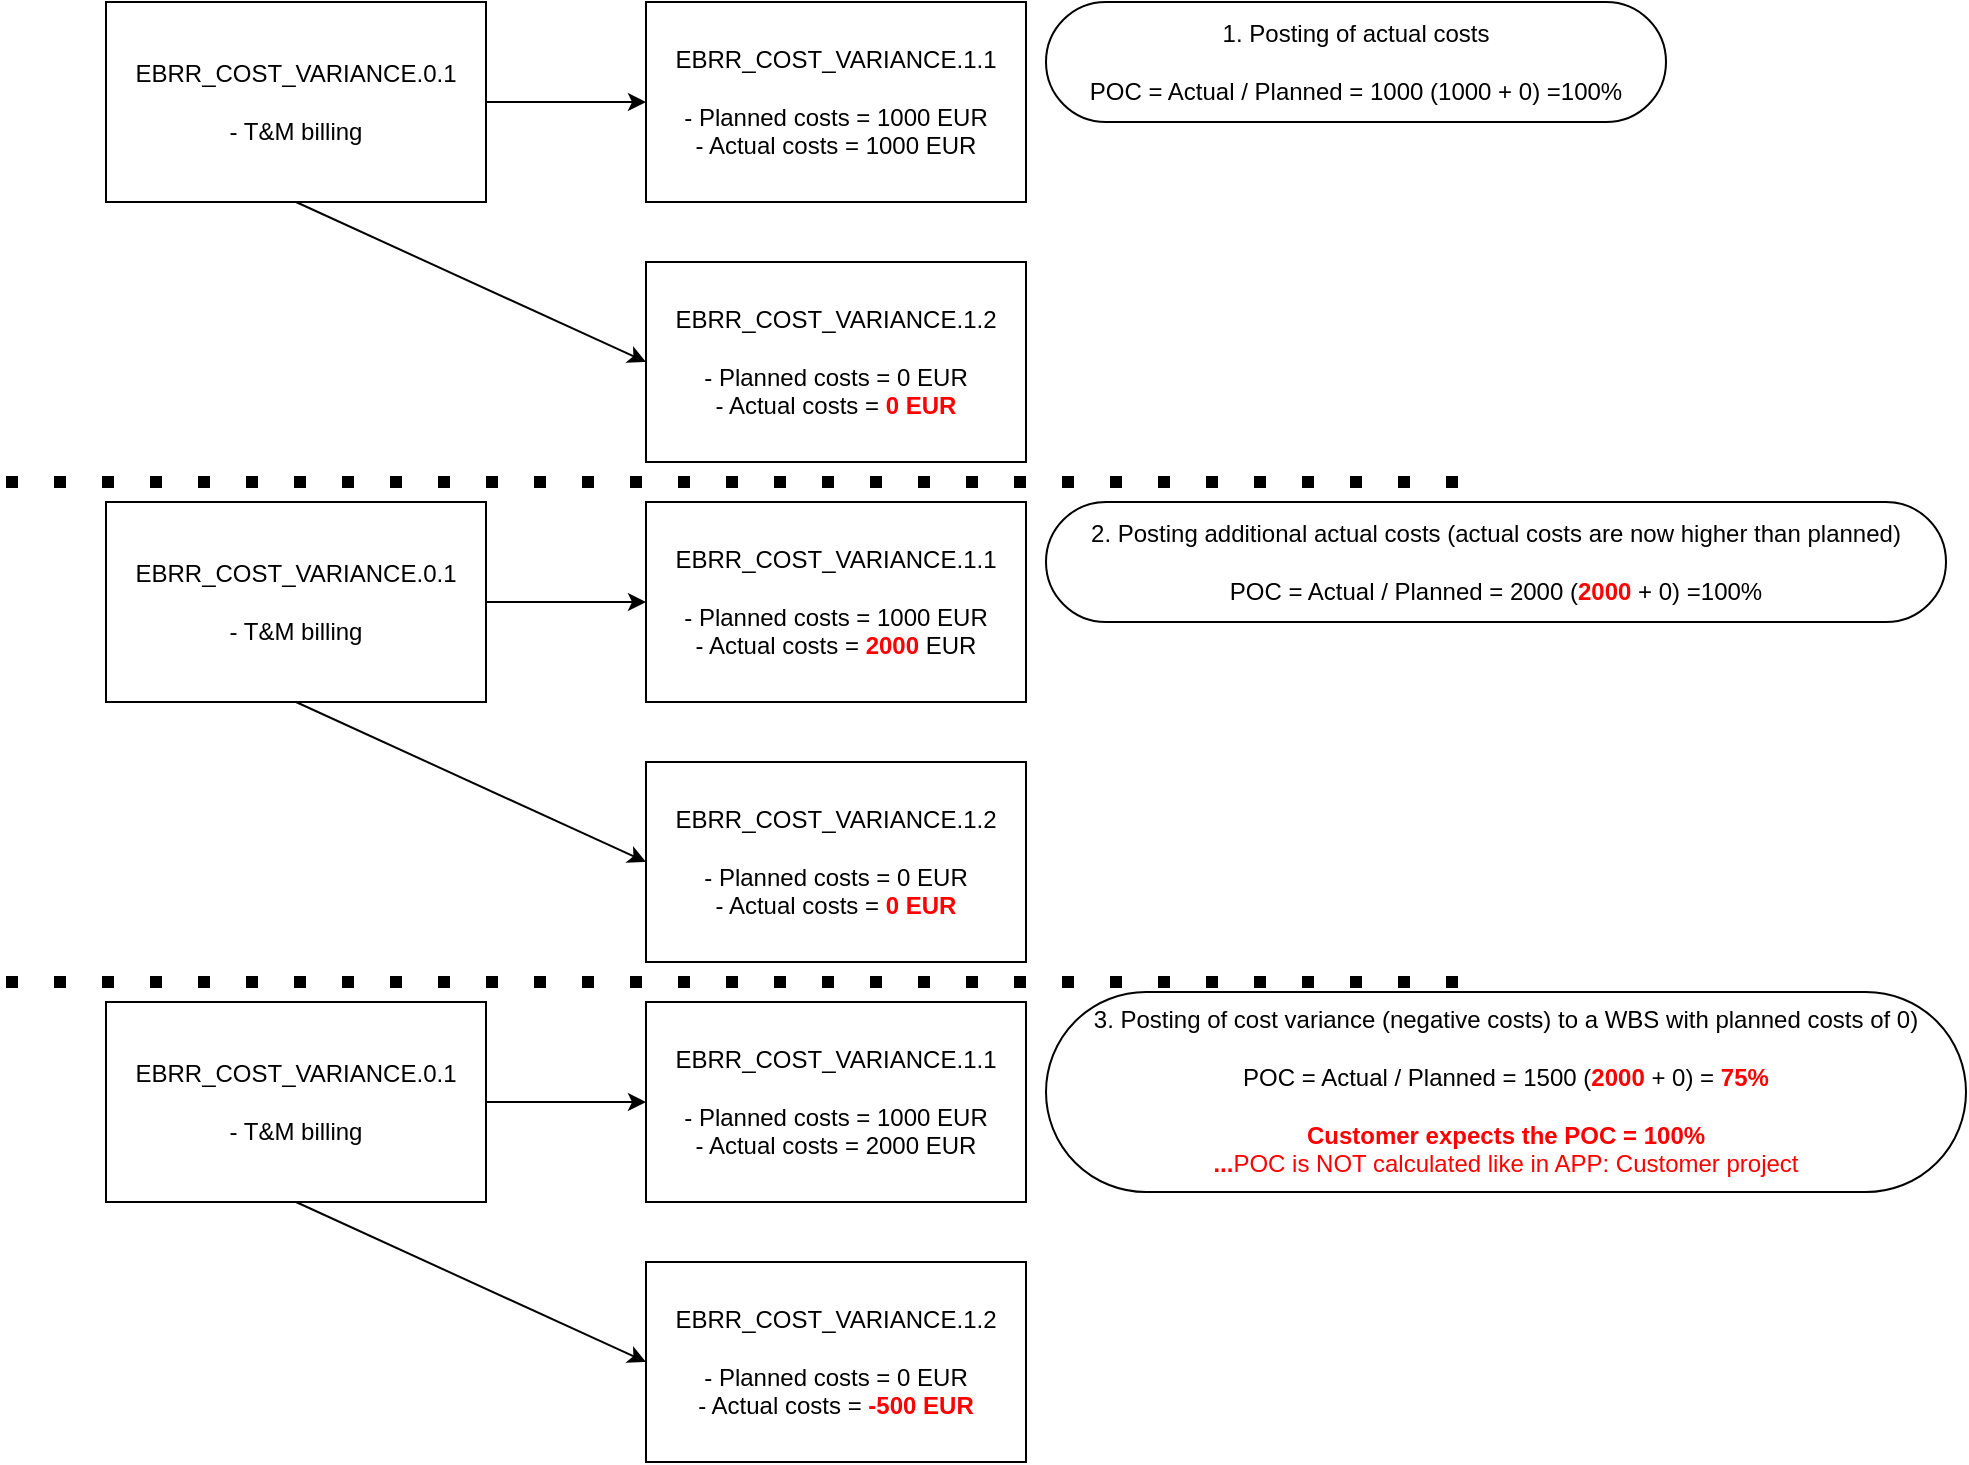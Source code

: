 <mxfile version="21.5.2" type="github">
  <diagram id="R2lEEEUBdFMjLlhIrx00" name="Page-1">
    <mxGraphModel dx="1026" dy="603" grid="1" gridSize="10" guides="1" tooltips="1" connect="1" arrows="1" fold="1" page="1" pageScale="1" pageWidth="850" pageHeight="1100" math="0" shadow="0" extFonts="Permanent Marker^https://fonts.googleapis.com/css?family=Permanent+Marker">
      <root>
        <mxCell id="0" />
        <mxCell id="1" parent="0" />
        <mxCell id="9CFMrFx2wFYfTT2vhUbC-2" value="EBRR_COST_VARIANCE.0.1&lt;br&gt;&lt;br&gt;- T&amp;amp;M billing" style="rounded=0;whiteSpace=wrap;html=1;" vertex="1" parent="1">
          <mxGeometry x="100" y="90" width="190" height="100" as="geometry" />
        </mxCell>
        <mxCell id="9CFMrFx2wFYfTT2vhUbC-3" value="EBRR_COST_VARIANCE.1.1&lt;br&gt;&lt;br&gt;- Planned costs = 1000 EUR&lt;br&gt;- Actual costs = 1000 EUR" style="rounded=0;whiteSpace=wrap;html=1;" vertex="1" parent="1">
          <mxGeometry x="370" y="90" width="190" height="100" as="geometry" />
        </mxCell>
        <mxCell id="9CFMrFx2wFYfTT2vhUbC-4" value="EBRR_COST_VARIANCE.1.2&lt;br&gt;&lt;br&gt;- Planned costs = 0 EUR&lt;br&gt;- Actual costs = &lt;b&gt;&lt;font color=&quot;#ff0000&quot;&gt;0 EUR&lt;/font&gt;&lt;/b&gt;" style="rounded=0;whiteSpace=wrap;html=1;" vertex="1" parent="1">
          <mxGeometry x="370" y="220" width="190" height="100" as="geometry" />
        </mxCell>
        <mxCell id="9CFMrFx2wFYfTT2vhUbC-5" value="" style="endArrow=classic;html=1;rounded=0;exitX=1;exitY=0.5;exitDx=0;exitDy=0;entryX=0;entryY=0.5;entryDx=0;entryDy=0;" edge="1" parent="1" source="9CFMrFx2wFYfTT2vhUbC-2" target="9CFMrFx2wFYfTT2vhUbC-3">
          <mxGeometry width="50" height="50" relative="1" as="geometry">
            <mxPoint x="400" y="340" as="sourcePoint" />
            <mxPoint x="360" y="160" as="targetPoint" />
          </mxGeometry>
        </mxCell>
        <mxCell id="9CFMrFx2wFYfTT2vhUbC-6" value="" style="endArrow=classic;html=1;rounded=0;exitX=0.5;exitY=1;exitDx=0;exitDy=0;entryX=0;entryY=0.5;entryDx=0;entryDy=0;" edge="1" parent="1" source="9CFMrFx2wFYfTT2vhUbC-2" target="9CFMrFx2wFYfTT2vhUbC-4">
          <mxGeometry width="50" height="50" relative="1" as="geometry">
            <mxPoint x="300" y="150" as="sourcePoint" />
            <mxPoint x="380" y="150" as="targetPoint" />
          </mxGeometry>
        </mxCell>
        <mxCell id="9CFMrFx2wFYfTT2vhUbC-7" value="EBRR_COST_VARIANCE.0.1&lt;br&gt;&lt;br&gt;- T&amp;amp;M billing" style="rounded=0;whiteSpace=wrap;html=1;" vertex="1" parent="1">
          <mxGeometry x="100" y="340" width="190" height="100" as="geometry" />
        </mxCell>
        <mxCell id="9CFMrFx2wFYfTT2vhUbC-8" value="EBRR_COST_VARIANCE.1.1&lt;br&gt;&lt;br&gt;- Planned costs = 1000 EUR&lt;br&gt;- Actual costs = &lt;b&gt;&lt;font color=&quot;#ff0000&quot;&gt;2000&lt;/font&gt;&lt;/b&gt; EUR" style="rounded=0;whiteSpace=wrap;html=1;" vertex="1" parent="1">
          <mxGeometry x="370" y="340" width="190" height="100" as="geometry" />
        </mxCell>
        <mxCell id="9CFMrFx2wFYfTT2vhUbC-9" value="EBRR_COST_VARIANCE.1.2&lt;br&gt;&lt;br&gt;- Planned costs = 0 EUR&lt;br&gt;- Actual costs = &lt;b&gt;&lt;font color=&quot;#ff0000&quot;&gt;0 EUR&lt;/font&gt;&lt;/b&gt;" style="rounded=0;whiteSpace=wrap;html=1;" vertex="1" parent="1">
          <mxGeometry x="370" y="470" width="190" height="100" as="geometry" />
        </mxCell>
        <mxCell id="9CFMrFx2wFYfTT2vhUbC-10" value="" style="endArrow=classic;html=1;rounded=0;exitX=1;exitY=0.5;exitDx=0;exitDy=0;entryX=0;entryY=0.5;entryDx=0;entryDy=0;" edge="1" parent="1" source="9CFMrFx2wFYfTT2vhUbC-7" target="9CFMrFx2wFYfTT2vhUbC-8">
          <mxGeometry width="50" height="50" relative="1" as="geometry">
            <mxPoint x="400" y="590" as="sourcePoint" />
            <mxPoint x="360" y="410" as="targetPoint" />
          </mxGeometry>
        </mxCell>
        <mxCell id="9CFMrFx2wFYfTT2vhUbC-11" value="" style="endArrow=classic;html=1;rounded=0;exitX=0.5;exitY=1;exitDx=0;exitDy=0;entryX=0;entryY=0.5;entryDx=0;entryDy=0;" edge="1" parent="1" source="9CFMrFx2wFYfTT2vhUbC-7" target="9CFMrFx2wFYfTT2vhUbC-9">
          <mxGeometry width="50" height="50" relative="1" as="geometry">
            <mxPoint x="300" y="400" as="sourcePoint" />
            <mxPoint x="380" y="400" as="targetPoint" />
          </mxGeometry>
        </mxCell>
        <mxCell id="9CFMrFx2wFYfTT2vhUbC-12" value="" style="endArrow=none;dashed=1;html=1;dashPattern=1 3;strokeWidth=6;rounded=0;" edge="1" parent="1">
          <mxGeometry width="50" height="50" relative="1" as="geometry">
            <mxPoint x="50" y="330" as="sourcePoint" />
            <mxPoint x="790" y="330" as="targetPoint" />
          </mxGeometry>
        </mxCell>
        <mxCell id="9CFMrFx2wFYfTT2vhUbC-13" value="1. Posting of actual costs&lt;br&gt;&lt;br&gt;POC = Actual / Planned = 1000 (1000 + 0) =100%" style="whiteSpace=wrap;html=1;rounded=1;arcSize=50;align=center;verticalAlign=middle;strokeWidth=1;autosize=1;spacing=4;treeFolding=1;treeMoving=1;newEdgeStyle={&quot;edgeStyle&quot;:&quot;entityRelationEdgeStyle&quot;,&quot;startArrow&quot;:&quot;none&quot;,&quot;endArrow&quot;:&quot;none&quot;,&quot;segment&quot;:10,&quot;curved&quot;:1,&quot;sourcePerimeterSpacing&quot;:0,&quot;targetPerimeterSpacing&quot;:0};" vertex="1" parent="1">
          <mxGeometry x="570" y="90" width="310" height="60" as="geometry" />
        </mxCell>
        <mxCell id="9CFMrFx2wFYfTT2vhUbC-15" value="2. Posting additional actual costs (actual costs are now higher than planned)&lt;br&gt;&lt;br&gt;POC = Actual / Planned = 2000 (&lt;b&gt;&lt;font color=&quot;#ff0000&quot;&gt;2000&lt;/font&gt;&lt;/b&gt; + 0) =100%" style="whiteSpace=wrap;html=1;rounded=1;arcSize=50;align=center;verticalAlign=middle;strokeWidth=1;autosize=1;spacing=4;treeFolding=1;treeMoving=1;newEdgeStyle={&quot;edgeStyle&quot;:&quot;entityRelationEdgeStyle&quot;,&quot;startArrow&quot;:&quot;none&quot;,&quot;endArrow&quot;:&quot;none&quot;,&quot;segment&quot;:10,&quot;curved&quot;:1,&quot;sourcePerimeterSpacing&quot;:0,&quot;targetPerimeterSpacing&quot;:0};" vertex="1" parent="1">
          <mxGeometry x="570" y="340" width="450" height="60" as="geometry" />
        </mxCell>
        <mxCell id="9CFMrFx2wFYfTT2vhUbC-16" value="EBRR_COST_VARIANCE.0.1&lt;br&gt;&lt;br&gt;- T&amp;amp;M billing" style="rounded=0;whiteSpace=wrap;html=1;" vertex="1" parent="1">
          <mxGeometry x="100" y="590" width="190" height="100" as="geometry" />
        </mxCell>
        <mxCell id="9CFMrFx2wFYfTT2vhUbC-17" value="EBRR_COST_VARIANCE.1.1&lt;br&gt;&lt;br&gt;- Planned costs = 1000 EUR&lt;br&gt;- Actual costs = 2000 EUR" style="rounded=0;whiteSpace=wrap;html=1;" vertex="1" parent="1">
          <mxGeometry x="370" y="590" width="190" height="100" as="geometry" />
        </mxCell>
        <mxCell id="9CFMrFx2wFYfTT2vhUbC-18" value="EBRR_COST_VARIANCE.1.2&lt;br&gt;&lt;br&gt;- Planned costs = 0 EUR&lt;br&gt;- Actual costs = &lt;b&gt;&lt;font color=&quot;#ff0000&quot;&gt;-500 EUR&lt;/font&gt;&lt;/b&gt;" style="rounded=0;whiteSpace=wrap;html=1;" vertex="1" parent="1">
          <mxGeometry x="370" y="720" width="190" height="100" as="geometry" />
        </mxCell>
        <mxCell id="9CFMrFx2wFYfTT2vhUbC-19" value="" style="endArrow=classic;html=1;rounded=0;exitX=1;exitY=0.5;exitDx=0;exitDy=0;entryX=0;entryY=0.5;entryDx=0;entryDy=0;" edge="1" parent="1" source="9CFMrFx2wFYfTT2vhUbC-16" target="9CFMrFx2wFYfTT2vhUbC-17">
          <mxGeometry width="50" height="50" relative="1" as="geometry">
            <mxPoint x="400" y="840" as="sourcePoint" />
            <mxPoint x="360" y="660" as="targetPoint" />
          </mxGeometry>
        </mxCell>
        <mxCell id="9CFMrFx2wFYfTT2vhUbC-20" value="" style="endArrow=classic;html=1;rounded=0;exitX=0.5;exitY=1;exitDx=0;exitDy=0;entryX=0;entryY=0.5;entryDx=0;entryDy=0;" edge="1" parent="1" source="9CFMrFx2wFYfTT2vhUbC-16" target="9CFMrFx2wFYfTT2vhUbC-18">
          <mxGeometry width="50" height="50" relative="1" as="geometry">
            <mxPoint x="300" y="650" as="sourcePoint" />
            <mxPoint x="380" y="650" as="targetPoint" />
          </mxGeometry>
        </mxCell>
        <mxCell id="9CFMrFx2wFYfTT2vhUbC-21" value="" style="endArrow=none;dashed=1;html=1;dashPattern=1 3;strokeWidth=6;rounded=0;" edge="1" parent="1">
          <mxGeometry width="50" height="50" relative="1" as="geometry">
            <mxPoint x="50" y="580" as="sourcePoint" />
            <mxPoint x="790" y="580" as="targetPoint" />
          </mxGeometry>
        </mxCell>
        <mxCell id="9CFMrFx2wFYfTT2vhUbC-22" value="3. Posting of cost variance (negative costs) to a WBS with planned costs of 0)&lt;br&gt;&lt;br&gt;POC = Actual / Planned = 1500 (&lt;b&gt;&lt;font color=&quot;#ff0000&quot;&gt;2000&lt;/font&gt;&lt;/b&gt; + 0) =&amp;nbsp;&lt;b&gt;&lt;font color=&quot;#ff0000&quot;&gt;75%&lt;br&gt;&lt;br&gt;Customer expects the POC = 100%&lt;br&gt;...&lt;/font&gt;&lt;/b&gt;&lt;font color=&quot;#ff0000&quot;&gt;POC is NOT calculated like in APP: Customer project&lt;/font&gt;&lt;b&gt;&lt;font color=&quot;#ff0000&quot;&gt;&lt;br&gt;&lt;/font&gt;&lt;/b&gt;" style="whiteSpace=wrap;html=1;rounded=1;arcSize=50;align=center;verticalAlign=middle;strokeWidth=1;autosize=1;spacing=4;treeFolding=1;treeMoving=1;newEdgeStyle={&quot;edgeStyle&quot;:&quot;entityRelationEdgeStyle&quot;,&quot;startArrow&quot;:&quot;none&quot;,&quot;endArrow&quot;:&quot;none&quot;,&quot;segment&quot;:10,&quot;curved&quot;:1,&quot;sourcePerimeterSpacing&quot;:0,&quot;targetPerimeterSpacing&quot;:0};" vertex="1" parent="1">
          <mxGeometry x="570" y="585" width="460" height="100" as="geometry" />
        </mxCell>
      </root>
    </mxGraphModel>
  </diagram>
</mxfile>
